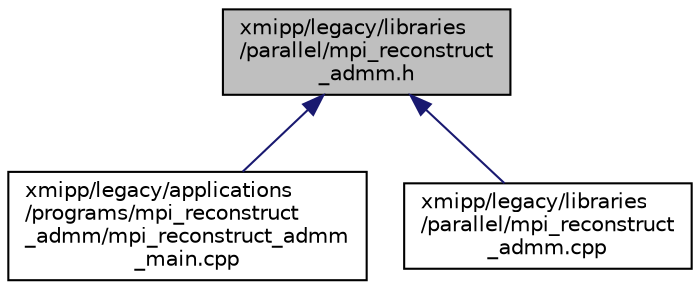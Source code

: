 digraph "xmipp/legacy/libraries/parallel/mpi_reconstruct_admm.h"
{
  edge [fontname="Helvetica",fontsize="10",labelfontname="Helvetica",labelfontsize="10"];
  node [fontname="Helvetica",fontsize="10",shape=record];
  Node104 [label="xmipp/legacy/libraries\l/parallel/mpi_reconstruct\l_admm.h",height=0.2,width=0.4,color="black", fillcolor="grey75", style="filled", fontcolor="black"];
  Node104 -> Node105 [dir="back",color="midnightblue",fontsize="10",style="solid",fontname="Helvetica"];
  Node105 [label="xmipp/legacy/applications\l/programs/mpi_reconstruct\l_admm/mpi_reconstruct_admm\l_main.cpp",height=0.2,width=0.4,color="black", fillcolor="white", style="filled",URL="$mpi__reconstruct__admm__main_8cpp.html"];
  Node104 -> Node106 [dir="back",color="midnightblue",fontsize="10",style="solid",fontname="Helvetica"];
  Node106 [label="xmipp/legacy/libraries\l/parallel/mpi_reconstruct\l_admm.cpp",height=0.2,width=0.4,color="black", fillcolor="white", style="filled",URL="$mpi__reconstruct__admm_8cpp.html"];
}

